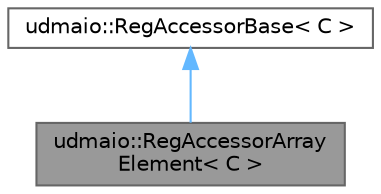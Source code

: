 digraph "udmaio::RegAccessorArrayElement&lt; C &gt;"
{
 // INTERACTIVE_SVG=YES
 // LATEX_PDF_SIZE
  bgcolor="transparent";
  edge [fontname=Helvetica,fontsize=10,labelfontname=Helvetica,labelfontsize=10];
  node [fontname=Helvetica,fontsize=10,shape=box,height=0.2,width=0.4];
  Node1 [label="udmaio::RegAccessorArray\lElement\< C \>",height=0.2,width=0.4,color="gray40", fillcolor="grey60", style="filled", fontcolor="black",tooltip="Accessor for register array element. Returned by RegAccessorArray<C>::operator[]."];
  Node2 -> Node1 [dir="back",color="steelblue1",style="solid"];
  Node2 [label="udmaio::RegAccessorBase\< C \>",height=0.2,width=0.4,color="gray40", fillcolor="white", style="filled",URL="$classudmaio_1_1_reg_accessor_base.html",tooltip="Base class implementing register access. Only used by subclasses, not used directly."];
}
